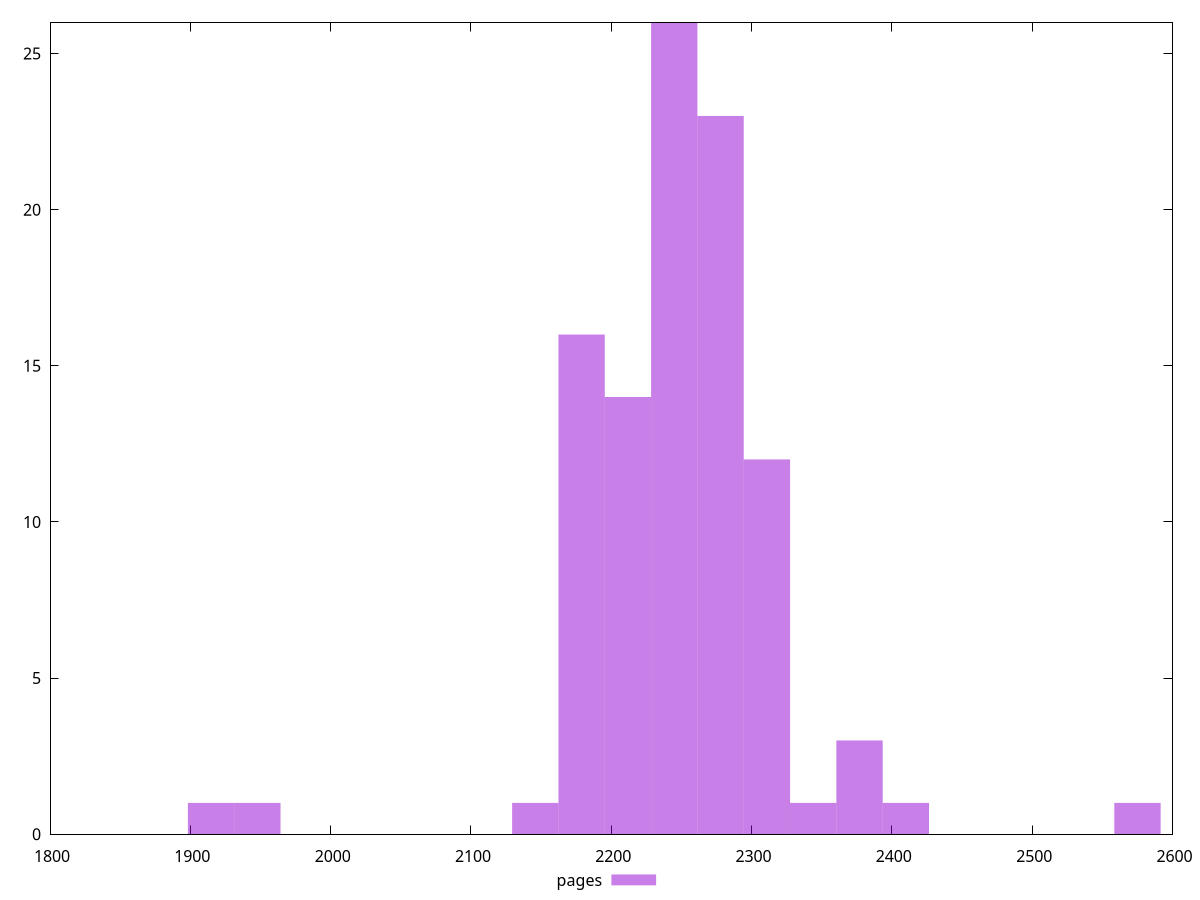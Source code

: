 $_pages <<EOF
1947.7839430991926 1
2409.9699634956114 1
2277.91681481092 23
2211.8902404685746 14
2244.9035276397476 26
2310.9301019820928 12
2178.876953297402 16
2376.9566763244384 3
2343.943389153266 1
1914.7706559280198 1
2575.0363993514748 1
2145.863666126229 1
EOF
set key outside below
set terminal pngcairo
set output "report_00006_2020-11-02T20-21-41.718Z/mainthread-work-breakdown/pages//raw_hist.png"
set yrange [0:26]
set boxwidth 33.013287171172756
set style fill transparent solid 0.5 noborder
plot $_pages title "pages" with boxes ,